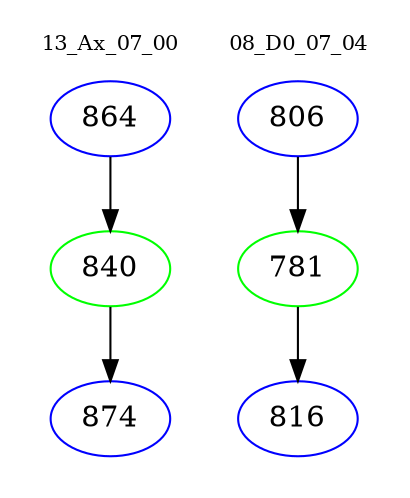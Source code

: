 digraph{
subgraph cluster_0 {
color = white
label = "13_Ax_07_00";
fontsize=10;
T0_864 [label="864", color="blue"]
T0_864 -> T0_840 [color="black"]
T0_840 [label="840", color="green"]
T0_840 -> T0_874 [color="black"]
T0_874 [label="874", color="blue"]
}
subgraph cluster_1 {
color = white
label = "08_D0_07_04";
fontsize=10;
T1_806 [label="806", color="blue"]
T1_806 -> T1_781 [color="black"]
T1_781 [label="781", color="green"]
T1_781 -> T1_816 [color="black"]
T1_816 [label="816", color="blue"]
}
}
